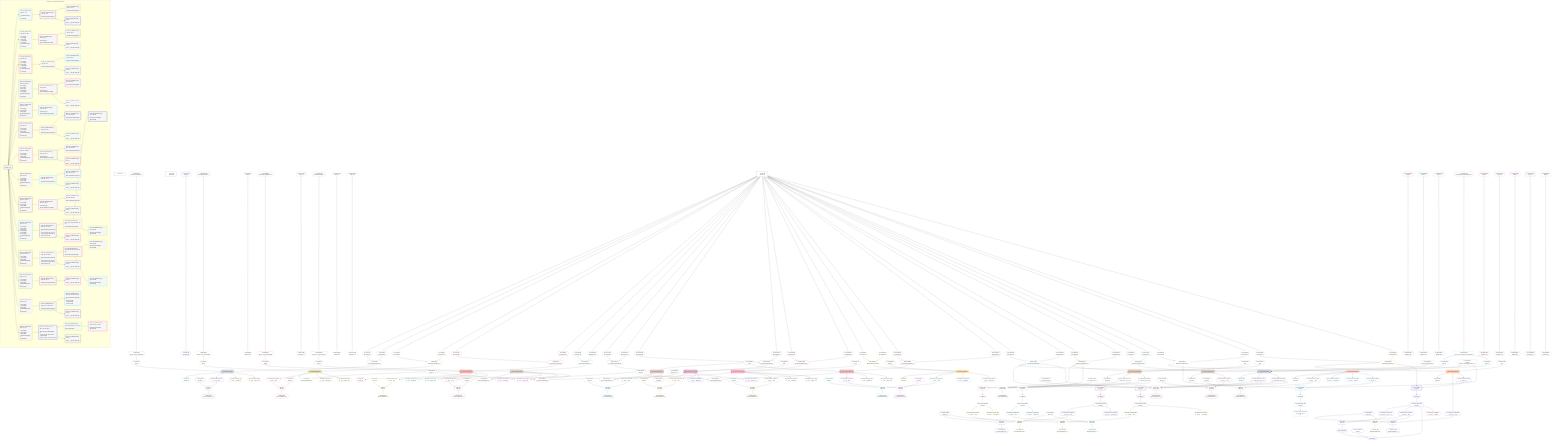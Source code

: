%%{init: {'themeVariables': { 'fontSize': '12px'}}}%%
graph TD
    classDef path fill:#eee,stroke:#000,color:#000
    classDef plan fill:#fff,stroke-width:1px,color:#000
    classDef itemplan fill:#fff,stroke-width:2px,color:#000
    classDef unbatchedplan fill:#dff,stroke-width:1px,color:#000
    classDef sideeffectplan fill:#fcc,stroke-width:2px,color:#000
    classDef bucket fill:#f6f6f6,color:#000,stroke-width:2px,text-align:left


    %% define steps
    __Value0["__Value[0∈0]"]:::plan
    __Value3["__Value[3∈0]<br />ᐸcontextᐳ"]:::plan
    __Value5["__Value[5∈0]<br />ᐸrootValueᐳ"]:::plan
    Constant387{{"Constant[387∈0]<br />ᐸ'WyJwb3N0cyIsMV0='ᐳ"}}:::plan
    Lambda10{{"Lambda[10∈0]<br />ᐸdecode_Post_base64JSONᐳ"}}:::plan
    Access11{{"Access[11∈0]<br />ᐸ10.1ᐳ"}}:::plan
    Access13{{"Access[13∈0]<br />ᐸ3.pgSettingsᐳ"}}:::plan
    Access14{{"Access[14∈0]<br />ᐸ3.withPgClientᐳ"}}:::plan
    Object15{{"Object[15∈0]<br />ᐸ{pgSettings,withPgClient}ᐳ"}}:::plan
    PgDeleteSingle12[["PgDeleteSingle[12∈1]"]]:::sideeffectplan
    Object16{{"Object[16∈1]<br />ᐸ{result}ᐳ"}}:::plan
    Constant18{{"Constant[18∈2]<br />ᐸ'posts'ᐳ"}}:::plan
    PgClassExpression19{{"PgClassExpression[19∈2]<br />ᐸ__post__.”id”ᐳ"}}:::plan
    List20{{"List[20∈2]<br />ᐸ18,19ᐳ"}}:::plan
    Lambda21{{"Lambda[21∈2]<br />ᐸbase64JSONEncodeᐳ"}}:::plan
    PgClassExpression27{{"PgClassExpression[27∈3]<br />ᐸ__post__.”headline”ᐳ"}}:::plan
    PgClassExpression28{{"PgClassExpression[28∈3]<br />ᐸ__post__.”author_id”ᐳ"}}:::plan
    Constant29{{"Constant[29∈4]<br />ᐸ'query'ᐳ"}}:::plan
    Lambda30{{"Lambda[30∈4]<br />ᐸrawEncodeᐳ"}}:::plan
    Constant389{{"Constant[389∈0]<br />ᐸ'WyJwb3N0cyIsMl0='ᐳ"}}:::plan
    Lambda34{{"Lambda[34∈5]<br />ᐸdecode_Post_base64JSONᐳ"}}:::plan
    Access35{{"Access[35∈5]<br />ᐸ34.1ᐳ"}}:::plan
    Access37{{"Access[37∈5]<br />ᐸ3.pgSettingsᐳ"}}:::plan
    Access38{{"Access[38∈5]<br />ᐸ3.withPgClientᐳ"}}:::plan
    Object39{{"Object[39∈5]<br />ᐸ{pgSettings,withPgClient}ᐳ"}}:::plan
    PgDeleteSingle36[["PgDeleteSingle[36∈5]"]]:::sideeffectplan
    Constant388{{"Constant[388∈0]<br />ᐸ'hello'ᐳ"}}:::plan
    Object40{{"Object[40∈5]<br />ᐸ{result,clientMutationId}ᐳ"}}:::plan
    Constant42{{"Constant[42∈6]<br />ᐸ'posts'ᐳ"}}:::plan
    PgClassExpression43{{"PgClassExpression[43∈6]<br />ᐸ__post__.”id”ᐳ"}}:::plan
    List44{{"List[44∈6]<br />ᐸ42,43ᐳ"}}:::plan
    Lambda45{{"Lambda[45∈6]<br />ᐸbase64JSONEncodeᐳ"}}:::plan
    PgClassExpression51{{"PgClassExpression[51∈7]<br />ᐸ__post__.”headline”ᐳ"}}:::plan
    PgClassExpression52{{"PgClassExpression[52∈7]<br />ᐸ__post__.”author_id”ᐳ"}}:::plan
    Constant53{{"Constant[53∈8]<br />ᐸ'query'ᐳ"}}:::plan
    Lambda54{{"Lambda[54∈8]<br />ᐸrawEncodeᐳ"}}:::plan
    Constant390{{"Constant[390∈0]<br />ᐸ'WyJwb3N0cyIsMjAwMF0='ᐳ"}}:::plan
    Lambda58{{"Lambda[58∈9]<br />ᐸdecode_Post_base64JSONᐳ"}}:::plan
    Access59{{"Access[59∈9]<br />ᐸ58.1ᐳ"}}:::plan
    Access61{{"Access[61∈9]<br />ᐸ3.pgSettingsᐳ"}}:::plan
    Access62{{"Access[62∈9]<br />ᐸ3.withPgClientᐳ"}}:::plan
    Object63{{"Object[63∈9]<br />ᐸ{pgSettings,withPgClient}ᐳ"}}:::plan
    PgDeleteSingle60[["PgDeleteSingle[60∈9]"]]:::sideeffectplan
    Object64{{"Object[64∈9]<br />ᐸ{result}ᐳ"}}:::plan
    Constant66{{"Constant[66∈10]<br />ᐸ'posts'ᐳ"}}:::plan
    PgClassExpression67{{"PgClassExpression[67∈10]<br />ᐸ__post__.”id”ᐳ"}}:::plan
    List68{{"List[68∈10]<br />ᐸ66,67ᐳ"}}:::plan
    Lambda69{{"Lambda[69∈10]<br />ᐸbase64JSONEncodeᐳ"}}:::plan
    PgClassExpression75{{"PgClassExpression[75∈11]<br />ᐸ__post__.”headline”ᐳ"}}:::plan
    PgClassExpression76{{"PgClassExpression[76∈11]<br />ᐸ__post__.”author_id”ᐳ"}}:::plan
    Constant77{{"Constant[77∈12]<br />ᐸ'query'ᐳ"}}:::plan
    Lambda78{{"Lambda[78∈12]<br />ᐸrawEncodeᐳ"}}:::plan
    Constant392{{"Constant[392∈0]<br />ᐸ'WyJwb3N0cyIsM10='ᐳ"}}:::plan
    Lambda82{{"Lambda[82∈13]<br />ᐸdecode_Post_base64JSONᐳ"}}:::plan
    Access83{{"Access[83∈13]<br />ᐸ82.1ᐳ"}}:::plan
    Access85{{"Access[85∈13]<br />ᐸ3.pgSettingsᐳ"}}:::plan
    Access86{{"Access[86∈13]<br />ᐸ3.withPgClientᐳ"}}:::plan
    Object87{{"Object[87∈13]<br />ᐸ{pgSettings,withPgClient}ᐳ"}}:::plan
    PgDeleteSingle84[["PgDeleteSingle[84∈13]"]]:::sideeffectplan
    Constant391{{"Constant[391∈0]<br />ᐸ'world'ᐳ"}}:::plan
    Object88{{"Object[88∈13]<br />ᐸ{result,clientMutationId}ᐳ"}}:::plan
    Constant90{{"Constant[90∈14]<br />ᐸ'posts'ᐳ"}}:::plan
    PgClassExpression91{{"PgClassExpression[91∈14]<br />ᐸ__post__.”id”ᐳ"}}:::plan
    List92{{"List[92∈14]<br />ᐸ90,91ᐳ"}}:::plan
    Lambda93{{"Lambda[93∈14]<br />ᐸbase64JSONEncodeᐳ"}}:::plan
    PgClassExpression99{{"PgClassExpression[99∈15]<br />ᐸ__post__.”headline”ᐳ"}}:::plan
    PgClassExpression100{{"PgClassExpression[100∈15]<br />ᐸ__post__.”author_id”ᐳ"}}:::plan
    Constant101{{"Constant[101∈16]<br />ᐸ'query'ᐳ"}}:::plan
    Lambda102{{"Lambda[102∈16]<br />ᐸrawEncodeᐳ"}}:::plan
    Access107{{"Access[107∈17]<br />ᐸ3.pgSettingsᐳ"}}:::plan
    Access108{{"Access[108∈17]<br />ᐸ3.withPgClientᐳ"}}:::plan
    Object109{{"Object[109∈17]<br />ᐸ{pgSettings,withPgClient}ᐳ"}}:::plan
    Constant394{{"Constant[394∈0]<br />ᐸ11ᐳ"}}:::plan
    PgDeleteSingle106[["PgDeleteSingle[106∈17]"]]:::sideeffectplan
    Constant393{{"Constant[393∈0]<br />ᐸ'throw error'ᐳ"}}:::plan
    Object110{{"Object[110∈17]<br />ᐸ{result,clientMutationId}ᐳ"}}:::plan
    Constant112{{"Constant[112∈18]<br />ᐸ'types'ᐳ"}}:::plan
    PgClassExpression113{{"PgClassExpression[113∈18]<br />ᐸ__types__.”id”ᐳ"}}:::plan
    List114{{"List[114∈18]<br />ᐸ112,113ᐳ"}}:::plan
    Lambda115{{"Lambda[115∈18]<br />ᐸbase64JSONEncodeᐳ"}}:::plan
    Access120{{"Access[120∈19]<br />ᐸ3.pgSettingsᐳ"}}:::plan
    Access121{{"Access[121∈19]<br />ᐸ3.withPgClientᐳ"}}:::plan
    Object122{{"Object[122∈19]<br />ᐸ{pgSettings,withPgClient}ᐳ"}}:::plan
    Constant395{{"Constant[395∈0]<br />ᐸ6ᐳ"}}:::plan
    PgDeleteSingle119[["PgDeleteSingle[119∈19]"]]:::sideeffectplan
    Object123{{"Object[123∈19]<br />ᐸ{result}ᐳ"}}:::plan
    Constant125{{"Constant[125∈20]<br />ᐸ'posts'ᐳ"}}:::plan
    PgClassExpression126{{"PgClassExpression[126∈20]<br />ᐸ__post__.”id”ᐳ"}}:::plan
    List127{{"List[127∈20]<br />ᐸ125,126ᐳ"}}:::plan
    Lambda128{{"Lambda[128∈20]<br />ᐸbase64JSONEncodeᐳ"}}:::plan
    PgClassExpression134{{"PgClassExpression[134∈21]<br />ᐸ__post__.”headline”ᐳ"}}:::plan
    PgClassExpression135{{"PgClassExpression[135∈21]<br />ᐸ__post__.”author_id”ᐳ"}}:::plan
    Constant136{{"Constant[136∈22]<br />ᐸ'query'ᐳ"}}:::plan
    Lambda137{{"Lambda[137∈22]<br />ᐸrawEncodeᐳ"}}:::plan
    Access142{{"Access[142∈23]<br />ᐸ3.pgSettingsᐳ"}}:::plan
    Access143{{"Access[143∈23]<br />ᐸ3.withPgClientᐳ"}}:::plan
    Object144{{"Object[144∈23]<br />ᐸ{pgSettings,withPgClient}ᐳ"}}:::plan
    Constant397{{"Constant[397∈0]<br />ᐸ9ᐳ"}}:::plan
    PgDeleteSingle141[["PgDeleteSingle[141∈23]"]]:::sideeffectplan
    Object145{{"Object[145∈23]<br />ᐸ{result,clientMutationId}ᐳ"}}:::plan
    Constant147{{"Constant[147∈24]<br />ᐸ'posts'ᐳ"}}:::plan
    PgClassExpression148{{"PgClassExpression[148∈24]<br />ᐸ__post__.”id”ᐳ"}}:::plan
    List149{{"List[149∈24]<br />ᐸ147,148ᐳ"}}:::plan
    Lambda150{{"Lambda[150∈24]<br />ᐸbase64JSONEncodeᐳ"}}:::plan
    PgClassExpression156{{"PgClassExpression[156∈25]<br />ᐸ__post__.”headline”ᐳ"}}:::plan
    PgClassExpression157{{"PgClassExpression[157∈25]<br />ᐸ__post__.”author_id”ᐳ"}}:::plan
    Constant158{{"Constant[158∈26]<br />ᐸ'query'ᐳ"}}:::plan
    Lambda159{{"Lambda[159∈26]<br />ᐸrawEncodeᐳ"}}:::plan
    Access164{{"Access[164∈27]<br />ᐸ3.pgSettingsᐳ"}}:::plan
    Access165{{"Access[165∈27]<br />ᐸ3.withPgClientᐳ"}}:::plan
    Object166{{"Object[166∈27]<br />ᐸ{pgSettings,withPgClient}ᐳ"}}:::plan
    Constant398{{"Constant[398∈0]<br />ᐸ2000ᐳ"}}:::plan
    PgDeleteSingle163[["PgDeleteSingle[163∈27]"]]:::sideeffectplan
    Object167{{"Object[167∈27]<br />ᐸ{result}ᐳ"}}:::plan
    Constant169{{"Constant[169∈28]<br />ᐸ'posts'ᐳ"}}:::plan
    PgClassExpression170{{"PgClassExpression[170∈28]<br />ᐸ__post__.”id”ᐳ"}}:::plan
    List171{{"List[171∈28]<br />ᐸ169,170ᐳ"}}:::plan
    Lambda172{{"Lambda[172∈28]<br />ᐸbase64JSONEncodeᐳ"}}:::plan
    PgClassExpression178{{"PgClassExpression[178∈29]<br />ᐸ__post__.”headline”ᐳ"}}:::plan
    PgClassExpression179{{"PgClassExpression[179∈29]<br />ᐸ__post__.”author_id”ᐳ"}}:::plan
    Constant180{{"Constant[180∈30]<br />ᐸ'query'ᐳ"}}:::plan
    Lambda181{{"Lambda[181∈30]<br />ᐸrawEncodeᐳ"}}:::plan
    Access186{{"Access[186∈31]<br />ᐸ3.pgSettingsᐳ"}}:::plan
    Access187{{"Access[187∈31]<br />ᐸ3.withPgClientᐳ"}}:::plan
    Object188{{"Object[188∈31]<br />ᐸ{pgSettings,withPgClient}ᐳ"}}:::plan
    PgDeleteSingle185[["PgDeleteSingle[185∈31]"]]:::sideeffectplan
    Object189{{"Object[189∈31]<br />ᐸ{result,clientMutationId}ᐳ"}}:::plan
    Constant191{{"Constant[191∈32]<br />ᐸ'posts'ᐳ"}}:::plan
    PgClassExpression192{{"PgClassExpression[192∈32]<br />ᐸ__post__.”id”ᐳ"}}:::plan
    List193{{"List[193∈32]<br />ᐸ191,192ᐳ"}}:::plan
    Lambda194{{"Lambda[194∈32]<br />ᐸbase64JSONEncodeᐳ"}}:::plan
    PgClassExpression200{{"PgClassExpression[200∈33]<br />ᐸ__post__.”headline”ᐳ"}}:::plan
    PgClassExpression201{{"PgClassExpression[201∈33]<br />ᐸ__post__.”author_id”ᐳ"}}:::plan
    Constant202{{"Constant[202∈34]<br />ᐸ'query'ᐳ"}}:::plan
    Lambda203{{"Lambda[203∈34]<br />ᐸrawEncodeᐳ"}}:::plan
    Constant401{{"Constant[401∈0]<br />ᐸ'WyJjb21wb3VuZF9rZXlzIiw0LDNd'ᐳ"}}:::plan
    Lambda207{{"Lambda[207∈35]<br />ᐸdecode_CompoundKey_base64JSONᐳ"}}:::plan
    Access208{{"Access[208∈35]<br />ᐸ207.1ᐳ"}}:::plan
    Access209{{"Access[209∈35]<br />ᐸ207.2ᐳ"}}:::plan
    Access211{{"Access[211∈35]<br />ᐸ3.pgSettingsᐳ"}}:::plan
    Access212{{"Access[212∈35]<br />ᐸ3.withPgClientᐳ"}}:::plan
    Object213{{"Object[213∈35]<br />ᐸ{pgSettings,withPgClient}ᐳ"}}:::plan
    PgDeleteSingle210[["PgDeleteSingle[210∈35]"]]:::sideeffectplan
    Object214{{"Object[214∈35]<br />ᐸ{result}ᐳ"}}:::plan
    Constant216{{"Constant[216∈36]<br />ᐸ'compound_keys'ᐳ"}}:::plan
    PgClassExpression217{{"PgClassExpression[217∈36]<br />ᐸ__compound...rson_id_1”ᐳ"}}:::plan
    PgClassExpression218{{"PgClassExpression[218∈36]<br />ᐸ__compound...rson_id_2”ᐳ"}}:::plan
    List219{{"List[219∈36]<br />ᐸ216,217,218ᐳ"}}:::plan
    Lambda220{{"Lambda[220∈36]<br />ᐸbase64JSONEncodeᐳ"}}:::plan
    PgSelect229[["PgSelect[229∈36]<br />ᐸpersonᐳ"]]:::plan
    First233{{"First[233∈36]"}}:::plan
    PgSelectSingle234{{"PgSelectSingle[234∈36]<br />ᐸpersonᐳ"}}:::plan
    Constant235{{"Constant[235∈36]<br />ᐸ'people'ᐳ"}}:::plan
    PgClassExpression236{{"PgClassExpression[236∈38]<br />ᐸ__person__.”id”ᐳ"}}:::plan
    List237{{"List[237∈38]<br />ᐸ235,236ᐳ"}}:::plan
    Lambda238{{"Lambda[238∈38]<br />ᐸbase64JSONEncodeᐳ"}}:::plan
    PgClassExpression239{{"PgClassExpression[239∈38]<br />ᐸ__person__...full_name”ᐳ"}}:::plan
    PgSelect241[["PgSelect[241∈36]<br />ᐸpersonᐳ"]]:::plan
    First245{{"First[245∈36]"}}:::plan
    PgSelectSingle246{{"PgSelectSingle[246∈36]<br />ᐸpersonᐳ"}}:::plan
    PgClassExpression248{{"PgClassExpression[248∈39]<br />ᐸ__person__.”id”ᐳ"}}:::plan
    List249{{"List[249∈39]<br />ᐸ235,248ᐳ"}}:::plan
    Lambda250{{"Lambda[250∈39]<br />ᐸbase64JSONEncodeᐳ"}}:::plan
    PgClassExpression251{{"PgClassExpression[251∈39]<br />ᐸ__person__...full_name”ᐳ"}}:::plan
    Constant252{{"Constant[252∈40]<br />ᐸ'query'ᐳ"}}:::plan
    Lambda253{{"Lambda[253∈40]<br />ᐸrawEncodeᐳ"}}:::plan
    Access259{{"Access[259∈41]<br />ᐸ3.pgSettingsᐳ"}}:::plan
    Access260{{"Access[260∈41]<br />ᐸ3.withPgClientᐳ"}}:::plan
    Object261{{"Object[261∈41]<br />ᐸ{pgSettings,withPgClient}ᐳ"}}:::plan
    Constant402{{"Constant[402∈0]<br />ᐸ2ᐳ"}}:::plan
    Constant403{{"Constant[403∈0]<br />ᐸ3ᐳ"}}:::plan
    PgDeleteSingle258[["PgDeleteSingle[258∈41]"]]:::sideeffectplan
    Object262{{"Object[262∈41]<br />ᐸ{result}ᐳ"}}:::plan
    Constant264{{"Constant[264∈42]<br />ᐸ'compound_keys'ᐳ"}}:::plan
    PgClassExpression265{{"PgClassExpression[265∈42]<br />ᐸ__compound...rson_id_1”ᐳ"}}:::plan
    PgClassExpression266{{"PgClassExpression[266∈42]<br />ᐸ__compound...rson_id_2”ᐳ"}}:::plan
    List267{{"List[267∈42]<br />ᐸ264,265,266ᐳ"}}:::plan
    Lambda268{{"Lambda[268∈42]<br />ᐸbase64JSONEncodeᐳ"}}:::plan
    PgSelect277[["PgSelect[277∈42]<br />ᐸpersonᐳ"]]:::plan
    First281{{"First[281∈42]"}}:::plan
    PgSelectSingle282{{"PgSelectSingle[282∈42]<br />ᐸpersonᐳ"}}:::plan
    Constant283{{"Constant[283∈42]<br />ᐸ'people'ᐳ"}}:::plan
    PgClassExpression284{{"PgClassExpression[284∈44]<br />ᐸ__person__.”id”ᐳ"}}:::plan
    List285{{"List[285∈44]<br />ᐸ283,284ᐳ"}}:::plan
    Lambda286{{"Lambda[286∈44]<br />ᐸbase64JSONEncodeᐳ"}}:::plan
    PgClassExpression287{{"PgClassExpression[287∈44]<br />ᐸ__person__...full_name”ᐳ"}}:::plan
    PgSelect289[["PgSelect[289∈42]<br />ᐸpersonᐳ"]]:::plan
    First293{{"First[293∈42]"}}:::plan
    PgSelectSingle294{{"PgSelectSingle[294∈42]<br />ᐸpersonᐳ"}}:::plan
    PgClassExpression296{{"PgClassExpression[296∈45]<br />ᐸ__person__.”id”ᐳ"}}:::plan
    List297{{"List[297∈45]<br />ᐸ283,296ᐳ"}}:::plan
    Lambda298{{"Lambda[298∈45]<br />ᐸbase64JSONEncodeᐳ"}}:::plan
    PgClassExpression299{{"PgClassExpression[299∈45]<br />ᐸ__person__...full_name”ᐳ"}}:::plan
    Constant300{{"Constant[300∈46]<br />ᐸ'query'ᐳ"}}:::plan
    Lambda301{{"Lambda[301∈46]<br />ᐸrawEncodeᐳ"}}:::plan
    Access306{{"Access[306∈47]<br />ᐸ3.pgSettingsᐳ"}}:::plan
    Access307{{"Access[307∈47]<br />ᐸ3.withPgClientᐳ"}}:::plan
    Object308{{"Object[308∈47]<br />ᐸ{pgSettings,withPgClient}ᐳ"}}:::plan
    Constant404{{"Constant[404∈0]<br />ᐸ'budd.deey@email.com'ᐳ"}}:::plan
    PgDeleteSingle305[["PgDeleteSingle[305∈47]"]]:::sideeffectplan
    Object309{{"Object[309∈47]<br />ᐸ{result}ᐳ"}}:::plan
    Constant311{{"Constant[311∈48]<br />ᐸ'people'ᐳ"}}:::plan
    PgClassExpression312{{"PgClassExpression[312∈48]<br />ᐸ__person__.”id”ᐳ"}}:::plan
    List313{{"List[313∈48]<br />ᐸ311,312ᐳ"}}:::plan
    Lambda314{{"Lambda[314∈48]<br />ᐸbase64JSONEncodeᐳ"}}:::plan
    Constant315{{"Constant[315∈49]<br />ᐸ'query'ᐳ"}}:::plan
    Lambda316{{"Lambda[316∈49]<br />ᐸrawEncodeᐳ"}}:::plan
    Access321{{"Access[321∈50]<br />ᐸ3.pgSettingsᐳ"}}:::plan
    Access322{{"Access[322∈50]<br />ᐸ3.withPgClientᐳ"}}:::plan
    Object323{{"Object[323∈50]<br />ᐸ{pgSettings,withPgClient}ᐳ"}}:::plan
    Constant405{{"Constant[405∈0]<br />ᐸ'graphile-build.issue.27.exists@example.com'ᐳ"}}:::plan
    PgDeleteSingle320[["PgDeleteSingle[320∈50]"]]:::sideeffectplan
    Object324{{"Object[324∈50]<br />ᐸ{result}ᐳ"}}:::plan
    Constant326{{"Constant[326∈51]<br />ᐸ'people'ᐳ"}}:::plan
    PgClassExpression327{{"PgClassExpression[327∈51]<br />ᐸ__person__.”id”ᐳ"}}:::plan
    List328{{"List[328∈51]<br />ᐸ326,327ᐳ"}}:::plan
    Lambda329{{"Lambda[329∈51]<br />ᐸbase64JSONEncodeᐳ"}}:::plan
    PgClassExpression335{{"PgClassExpression[335∈52]<br />ᐸ__person__...full_name”ᐳ"}}:::plan
    PgClassExpression336{{"PgClassExpression[336∈52]<br />ᐸ__person__.”email”ᐳ"}}:::plan
    PgClassExpression338{{"PgClassExpression[338∈52]<br />ᐸ__person__ᐳ"}}:::plan
    PgSelect339[["PgSelect[339∈52]<br />ᐸpersonᐳ"]]:::plan
    First343{{"First[343∈52]"}}:::plan
    PgSelectSingle344{{"PgSelectSingle[344∈52]<br />ᐸpersonᐳ"}}:::plan
    PgClassExpression346{{"PgClassExpression[346∈52]<br />ᐸ”c”.”perso...lder! */<br />)ᐳ"}}:::plan
    Constant347{{"Constant[347∈53]<br />ᐸ'query'ᐳ"}}:::plan
    Lambda348{{"Lambda[348∈53]<br />ᐸrawEncodeᐳ"}}:::plan
    Access353{{"Access[353∈54]<br />ᐸ3.pgSettingsᐳ"}}:::plan
    Access354{{"Access[354∈54]<br />ᐸ3.withPgClientᐳ"}}:::plan
    Object355{{"Object[355∈54]<br />ᐸ{pgSettings,withPgClient}ᐳ"}}:::plan
    Constant407{{"Constant[407∈0]<br />ᐸ1ᐳ"}}:::plan
    PgDeleteSingle352[["PgDeleteSingle[352∈54]"]]:::sideeffectplan
    Object356{{"Object[356∈54]<br />ᐸ{result}ᐳ"}}:::plan
    Constant358{{"Constant[358∈55]<br />ᐸ'people'ᐳ"}}:::plan
    PgClassExpression359{{"PgClassExpression[359∈55]<br />ᐸ__person__.”id”ᐳ"}}:::plan
    List360{{"List[360∈55]<br />ᐸ358,359ᐳ"}}:::plan
    Lambda361{{"Lambda[361∈55]<br />ᐸbase64JSONEncodeᐳ"}}:::plan
    PgClassExpression364{{"PgClassExpression[364∈55]<br />ᐸ__person__ᐳ"}}:::plan
    PgSelect365[["PgSelect[365∈55]<br />ᐸpersonᐳ"]]:::plan
    Connection369{{"Connection[369∈55]<br />ᐸ365ᐳ"}}:::plan
    First370{{"First[370∈55]"}}:::plan
    PgSelectSingle371{{"PgSelectSingle[371∈55]<br />ᐸpersonᐳ"}}:::plan
    PgClassExpression374{{"PgClassExpression[374∈55]<br />ᐸ”c”.”perso..._person__)ᐳ"}}:::plan
    PgClassExpression375{{"PgClassExpression[375∈55]<br />ᐸ__person__.”id”ᐳ"}}:::plan
    List376{{"List[376∈55]<br />ᐸ374,375ᐳ"}}:::plan
    PgCursor373{{"PgCursor[373∈55]"}}:::plan
    Edge372{{"Edge[372∈55]"}}:::plan
    List382{{"List[382∈56]<br />ᐸ358,375ᐳ"}}:::plan
    Lambda383{{"Lambda[383∈56]<br />ᐸbase64JSONEncodeᐳ"}}:::plan
    PgClassExpression384{{"PgClassExpression[384∈57]<br />ᐸ__person__.”email”ᐳ"}}:::plan
    Constant385{{"Constant[385∈58]<br />ᐸ'query'ᐳ"}}:::plan
    Lambda386{{"Lambda[386∈58]<br />ᐸrawEncodeᐳ"}}:::plan

    %% plan dependencies
    Constant387 --> Lambda10
    Lambda10 --> Access11
    __Value3 --> Access13
    __Value3 --> Access14
    Access13 & Access14 --> Object15
    Object15 & Access11 --> PgDeleteSingle12
    PgDeleteSingle12 --> Object16
    PgDeleteSingle12 --> PgClassExpression19
    Constant18 & PgClassExpression19 --> List20
    List20 --> Lambda21
    PgDeleteSingle12 --> PgClassExpression27
    PgDeleteSingle12 --> PgClassExpression28
    Constant29 --> Lambda30
    Constant389 --> Lambda34
    Lambda34 --> Access35
    __Value3 --> Access37
    __Value3 --> Access38
    Access37 & Access38 --> Object39
    Object39 & Access35 --> PgDeleteSingle36
    PgDeleteSingle36 & Constant388 --> Object40
    PgDeleteSingle36 --> PgClassExpression43
    Constant42 & PgClassExpression43 --> List44
    List44 --> Lambda45
    PgDeleteSingle36 --> PgClassExpression51
    PgDeleteSingle36 --> PgClassExpression52
    Constant53 --> Lambda54
    Constant390 --> Lambda58
    Lambda58 --> Access59
    __Value3 --> Access61
    __Value3 --> Access62
    Access61 & Access62 --> Object63
    Object63 & Access59 --> PgDeleteSingle60
    PgDeleteSingle60 --> Object64
    PgDeleteSingle60 --> PgClassExpression67
    Constant66 & PgClassExpression67 --> List68
    List68 --> Lambda69
    PgDeleteSingle60 --> PgClassExpression75
    PgDeleteSingle60 --> PgClassExpression76
    Constant77 --> Lambda78
    Constant392 --> Lambda82
    Lambda82 --> Access83
    __Value3 --> Access85
    __Value3 --> Access86
    Access85 & Access86 --> Object87
    Object87 & Access83 --> PgDeleteSingle84
    PgDeleteSingle84 & Constant391 --> Object88
    PgDeleteSingle84 --> PgClassExpression91
    Constant90 & PgClassExpression91 --> List92
    List92 --> Lambda93
    PgDeleteSingle84 --> PgClassExpression99
    PgDeleteSingle84 --> PgClassExpression100
    Constant101 --> Lambda102
    __Value3 --> Access107
    __Value3 --> Access108
    Access107 & Access108 --> Object109
    Object109 & Constant394 --> PgDeleteSingle106
    PgDeleteSingle106 & Constant393 --> Object110
    PgDeleteSingle106 --> PgClassExpression113
    Constant112 & PgClassExpression113 --> List114
    List114 --> Lambda115
    __Value3 --> Access120
    __Value3 --> Access121
    Access120 & Access121 --> Object122
    Object122 & Constant395 --> PgDeleteSingle119
    PgDeleteSingle119 --> Object123
    PgDeleteSingle119 --> PgClassExpression126
    Constant125 & PgClassExpression126 --> List127
    List127 --> Lambda128
    PgDeleteSingle119 --> PgClassExpression134
    PgDeleteSingle119 --> PgClassExpression135
    Constant136 --> Lambda137
    __Value3 --> Access142
    __Value3 --> Access143
    Access142 & Access143 --> Object144
    Object144 & Constant397 --> PgDeleteSingle141
    PgDeleteSingle141 & Constant388 --> Object145
    PgDeleteSingle141 --> PgClassExpression148
    Constant147 & PgClassExpression148 --> List149
    List149 --> Lambda150
    PgDeleteSingle141 --> PgClassExpression156
    PgDeleteSingle141 --> PgClassExpression157
    Constant158 --> Lambda159
    __Value3 --> Access164
    __Value3 --> Access165
    Access164 & Access165 --> Object166
    Object166 & Constant398 --> PgDeleteSingle163
    PgDeleteSingle163 --> Object167
    PgDeleteSingle163 --> PgClassExpression170
    Constant169 & PgClassExpression170 --> List171
    List171 --> Lambda172
    PgDeleteSingle163 --> PgClassExpression178
    PgDeleteSingle163 --> PgClassExpression179
    Constant180 --> Lambda181
    __Value3 --> Access186
    __Value3 --> Access187
    Access186 & Access187 --> Object188
    Object188 & Constant394 --> PgDeleteSingle185
    PgDeleteSingle185 & Constant391 --> Object189
    PgDeleteSingle185 --> PgClassExpression192
    Constant191 & PgClassExpression192 --> List193
    List193 --> Lambda194
    PgDeleteSingle185 --> PgClassExpression200
    PgDeleteSingle185 --> PgClassExpression201
    Constant202 --> Lambda203
    Constant401 --> Lambda207
    Lambda207 --> Access208
    Lambda207 --> Access209
    __Value3 --> Access211
    __Value3 --> Access212
    Access211 & Access212 --> Object213
    Object213 & Access208 & Access209 --> PgDeleteSingle210
    PgDeleteSingle210 --> Object214
    PgDeleteSingle210 --> PgClassExpression217
    PgDeleteSingle210 --> PgClassExpression218
    Constant216 & PgClassExpression217 & PgClassExpression218 --> List219
    List219 --> Lambda220
    Object213 & PgClassExpression217 --> PgSelect229
    PgSelect229 --> First233
    First233 --> PgSelectSingle234
    PgSelectSingle234 --> PgClassExpression236
    Constant235 & PgClassExpression236 --> List237
    List237 --> Lambda238
    PgSelectSingle234 --> PgClassExpression239
    Object213 & PgClassExpression218 --> PgSelect241
    PgSelect241 --> First245
    First245 --> PgSelectSingle246
    PgSelectSingle246 --> PgClassExpression248
    Constant235 & PgClassExpression248 --> List249
    List249 --> Lambda250
    PgSelectSingle246 --> PgClassExpression251
    Constant252 --> Lambda253
    __Value3 --> Access259
    __Value3 --> Access260
    Access259 & Access260 --> Object261
    Object261 & Constant402 & Constant403 --> PgDeleteSingle258
    PgDeleteSingle258 --> Object262
    PgDeleteSingle258 --> PgClassExpression265
    PgDeleteSingle258 --> PgClassExpression266
    Constant264 & PgClassExpression265 & PgClassExpression266 --> List267
    List267 --> Lambda268
    Object261 & PgClassExpression265 --> PgSelect277
    PgSelect277 --> First281
    First281 --> PgSelectSingle282
    PgSelectSingle282 --> PgClassExpression284
    Constant283 & PgClassExpression284 --> List285
    List285 --> Lambda286
    PgSelectSingle282 --> PgClassExpression287
    Object261 & PgClassExpression266 --> PgSelect289
    PgSelect289 --> First293
    First293 --> PgSelectSingle294
    PgSelectSingle294 --> PgClassExpression296
    Constant283 & PgClassExpression296 --> List297
    List297 --> Lambda298
    PgSelectSingle294 --> PgClassExpression299
    Constant300 --> Lambda301
    __Value3 --> Access306
    __Value3 --> Access307
    Access306 & Access307 --> Object308
    Object308 & Constant404 --> PgDeleteSingle305
    PgDeleteSingle305 --> Object309
    PgDeleteSingle305 --> PgClassExpression312
    Constant311 & PgClassExpression312 --> List313
    List313 --> Lambda314
    Constant315 --> Lambda316
    __Value3 --> Access321
    __Value3 --> Access322
    Access321 & Access322 --> Object323
    Object323 & Constant405 --> PgDeleteSingle320
    PgDeleteSingle320 --> Object324
    PgDeleteSingle320 --> PgClassExpression327
    Constant326 & PgClassExpression327 --> List328
    List328 --> Lambda329
    PgDeleteSingle320 --> PgClassExpression335
    PgDeleteSingle320 --> PgClassExpression336
    PgDeleteSingle320 --> PgClassExpression338
    Object323 & PgClassExpression338 & Constant405 --> PgSelect339
    PgSelect339 --> First343
    First343 --> PgSelectSingle344
    PgSelectSingle344 --> PgClassExpression346
    Constant347 --> Lambda348
    __Value3 --> Access353
    __Value3 --> Access354
    Access353 & Access354 --> Object355
    Object355 & Constant407 --> PgDeleteSingle352
    PgDeleteSingle352 --> Object356
    PgDeleteSingle352 --> PgClassExpression359
    Constant358 & PgClassExpression359 --> List360
    List360 --> Lambda361
    PgDeleteSingle352 --> PgClassExpression364
    Object355 & PgClassExpression364 --> PgSelect365
    PgSelect365 --> First370
    First370 --> PgSelectSingle371
    PgSelectSingle371 --> PgClassExpression374
    PgSelectSingle371 --> PgClassExpression375
    PgClassExpression374 & PgClassExpression375 --> List376
    List376 --> PgCursor373
    PgSelectSingle371 & PgCursor373 & Connection369 --> Edge372
    Constant358 & PgClassExpression375 --> List382
    List382 --> Lambda383
    PgSelectSingle371 --> PgClassExpression384
    Constant385 --> Lambda386

    subgraph "Buckets for mutations/v4/mutation-delete"
    Bucket0("Bucket 0 (root)"):::bucket
    classDef bucket0 stroke:#696969
    class Bucket0,__Value0,__Value3,__Value5,Lambda10,Access11,Access13,Access14,Object15,Constant387,Constant388,Constant389,Constant390,Constant391,Constant392,Constant393,Constant394,Constant395,Constant397,Constant398,Constant401,Constant402,Constant403,Constant404,Constant405,Constant407 bucket0
    Bucket1("Bucket 1 (mutationField)<br />Deps: 15, 11, 5<br /><br />1: PgDeleteSingle[12]<br />2: <br />ᐳ: Object[16]"):::bucket
    classDef bucket1 stroke:#00bfff
    class Bucket1,PgDeleteSingle12,Object16 bucket1
    Bucket2("Bucket 2 (nullableBoundary)<br />Deps: 12, 16, 5<br /><br />ROOT Object{1}ᐸ{result}ᐳ[16]"):::bucket
    classDef bucket2 stroke:#7f007f
    class Bucket2,Constant18,PgClassExpression19,List20,Lambda21 bucket2
    Bucket3("Bucket 3 (nullableBoundary)<br />Deps: 12, 21, 19<br /><br />ROOT PgDeleteSingle{1}[12]"):::bucket
    classDef bucket3 stroke:#ffa500
    class Bucket3,PgClassExpression27,PgClassExpression28 bucket3
    Bucket4("Bucket 4 (nullableBoundary)<br />Deps: 5<br /><br />ROOT __ValueᐸrootValueᐳ[5]"):::bucket
    classDef bucket4 stroke:#0000ff
    class Bucket4,Constant29,Lambda30 bucket4
    Bucket5("Bucket 5 (mutationField)<br />Deps: 389, 3, 388, 5<br /><br />1: Access[37]<br />2: Access[38]<br />3: Object[39]<br />4: Lambda[34]<br />5: Access[35]<br />6: PgDeleteSingle[36]<br />7: <br />ᐳ: Object[40]"):::bucket
    classDef bucket5 stroke:#7fff00
    class Bucket5,Lambda34,Access35,PgDeleteSingle36,Access37,Access38,Object39,Object40 bucket5
    Bucket6("Bucket 6 (nullableBoundary)<br />Deps: 36, 40, 5<br /><br />ROOT Object{5}ᐸ{result,clientMutationId}ᐳ[40]"):::bucket
    classDef bucket6 stroke:#ff1493
    class Bucket6,Constant42,PgClassExpression43,List44,Lambda45 bucket6
    Bucket7("Bucket 7 (nullableBoundary)<br />Deps: 36, 45, 43<br /><br />ROOT PgDeleteSingle{5}[36]"):::bucket
    classDef bucket7 stroke:#808000
    class Bucket7,PgClassExpression51,PgClassExpression52 bucket7
    Bucket8("Bucket 8 (nullableBoundary)<br />Deps: 5<br /><br />ROOT __ValueᐸrootValueᐳ[5]"):::bucket
    classDef bucket8 stroke:#dda0dd
    class Bucket8,Constant53,Lambda54 bucket8
    Bucket9("Bucket 9 (mutationField)<br />Deps: 390, 3, 5<br /><br />1: Access[61]<br />2: Access[62]<br />3: Object[63]<br />4: Lambda[58]<br />5: Access[59]<br />6: PgDeleteSingle[60]<br />7: <br />ᐳ: Object[64]"):::bucket
    classDef bucket9 stroke:#ff0000
    class Bucket9,Lambda58,Access59,PgDeleteSingle60,Access61,Access62,Object63,Object64 bucket9
    Bucket10("Bucket 10 (nullableBoundary)<br />Deps: 60, 64, 5<br /><br />ROOT Object{9}ᐸ{result}ᐳ[64]"):::bucket
    classDef bucket10 stroke:#ffff00
    class Bucket10,Constant66,PgClassExpression67,List68,Lambda69 bucket10
    Bucket11("Bucket 11 (nullableBoundary)<br />Deps: 60, 69, 67<br /><br />ROOT PgDeleteSingle{9}[60]"):::bucket
    classDef bucket11 stroke:#00ffff
    class Bucket11,PgClassExpression75,PgClassExpression76 bucket11
    Bucket12("Bucket 12 (nullableBoundary)<br />Deps: 5<br /><br />ROOT __ValueᐸrootValueᐳ[5]"):::bucket
    classDef bucket12 stroke:#4169e1
    class Bucket12,Constant77,Lambda78 bucket12
    Bucket13("Bucket 13 (mutationField)<br />Deps: 392, 3, 391, 5<br /><br />1: Access[85]<br />2: Access[86]<br />3: Object[87]<br />4: Lambda[82]<br />5: Access[83]<br />6: PgDeleteSingle[84]<br />7: <br />ᐳ: Object[88]"):::bucket
    classDef bucket13 stroke:#3cb371
    class Bucket13,Lambda82,Access83,PgDeleteSingle84,Access85,Access86,Object87,Object88 bucket13
    Bucket14("Bucket 14 (nullableBoundary)<br />Deps: 84, 88, 5<br /><br />ROOT Object{13}ᐸ{result,clientMutationId}ᐳ[88]"):::bucket
    classDef bucket14 stroke:#a52a2a
    class Bucket14,Constant90,PgClassExpression91,List92,Lambda93 bucket14
    Bucket15("Bucket 15 (nullableBoundary)<br />Deps: 84, 93, 91<br /><br />ROOT PgDeleteSingle{13}[84]"):::bucket
    classDef bucket15 stroke:#ff00ff
    class Bucket15,PgClassExpression99,PgClassExpression100 bucket15
    Bucket16("Bucket 16 (nullableBoundary)<br />Deps: 5<br /><br />ROOT __ValueᐸrootValueᐳ[5]"):::bucket
    classDef bucket16 stroke:#f5deb3
    class Bucket16,Constant101,Lambda102 bucket16
    Bucket17("Bucket 17 (mutationField)<br />Deps: 394, 3, 393<br /><br />1: Access[107]<br />2: Access[108]<br />3: Object[109]<br />4: PgDeleteSingle[106]<br />5: <br />ᐳ: Object[110]"):::bucket
    classDef bucket17 stroke:#696969
    class Bucket17,PgDeleteSingle106,Access107,Access108,Object109,Object110 bucket17
    Bucket18("Bucket 18 (nullableBoundary)<br />Deps: 106, 110<br /><br />ROOT Object{17}ᐸ{result,clientMutationId}ᐳ[110]"):::bucket
    classDef bucket18 stroke:#00bfff
    class Bucket18,Constant112,PgClassExpression113,List114,Lambda115 bucket18
    Bucket19("Bucket 19 (mutationField)<br />Deps: 395, 3, 5<br /><br />1: Access[120]<br />2: Access[121]<br />3: Object[122]<br />4: PgDeleteSingle[119]<br />5: <br />ᐳ: Object[123]"):::bucket
    classDef bucket19 stroke:#7f007f
    class Bucket19,PgDeleteSingle119,Access120,Access121,Object122,Object123 bucket19
    Bucket20("Bucket 20 (nullableBoundary)<br />Deps: 119, 123, 5<br /><br />ROOT Object{19}ᐸ{result}ᐳ[123]"):::bucket
    classDef bucket20 stroke:#ffa500
    class Bucket20,Constant125,PgClassExpression126,List127,Lambda128 bucket20
    Bucket21("Bucket 21 (nullableBoundary)<br />Deps: 119, 128, 126<br /><br />ROOT PgDeleteSingle{19}[119]"):::bucket
    classDef bucket21 stroke:#0000ff
    class Bucket21,PgClassExpression134,PgClassExpression135 bucket21
    Bucket22("Bucket 22 (nullableBoundary)<br />Deps: 5<br /><br />ROOT __ValueᐸrootValueᐳ[5]"):::bucket
    classDef bucket22 stroke:#7fff00
    class Bucket22,Constant136,Lambda137 bucket22
    Bucket23("Bucket 23 (mutationField)<br />Deps: 397, 3, 388, 5<br /><br />1: Access[142]<br />2: Access[143]<br />3: Object[144]<br />4: PgDeleteSingle[141]<br />5: <br />ᐳ: Object[145]"):::bucket
    classDef bucket23 stroke:#ff1493
    class Bucket23,PgDeleteSingle141,Access142,Access143,Object144,Object145 bucket23
    Bucket24("Bucket 24 (nullableBoundary)<br />Deps: 141, 145, 5<br /><br />ROOT Object{23}ᐸ{result,clientMutationId}ᐳ[145]"):::bucket
    classDef bucket24 stroke:#808000
    class Bucket24,Constant147,PgClassExpression148,List149,Lambda150 bucket24
    Bucket25("Bucket 25 (nullableBoundary)<br />Deps: 141, 150, 148<br /><br />ROOT PgDeleteSingle{23}[141]"):::bucket
    classDef bucket25 stroke:#dda0dd
    class Bucket25,PgClassExpression156,PgClassExpression157 bucket25
    Bucket26("Bucket 26 (nullableBoundary)<br />Deps: 5<br /><br />ROOT __ValueᐸrootValueᐳ[5]"):::bucket
    classDef bucket26 stroke:#ff0000
    class Bucket26,Constant158,Lambda159 bucket26
    Bucket27("Bucket 27 (mutationField)<br />Deps: 398, 3, 5<br /><br />1: Access[164]<br />2: Access[165]<br />3: Object[166]<br />4: PgDeleteSingle[163]<br />5: <br />ᐳ: Object[167]"):::bucket
    classDef bucket27 stroke:#ffff00
    class Bucket27,PgDeleteSingle163,Access164,Access165,Object166,Object167 bucket27
    Bucket28("Bucket 28 (nullableBoundary)<br />Deps: 163, 167, 5<br /><br />ROOT Object{27}ᐸ{result}ᐳ[167]"):::bucket
    classDef bucket28 stroke:#00ffff
    class Bucket28,Constant169,PgClassExpression170,List171,Lambda172 bucket28
    Bucket29("Bucket 29 (nullableBoundary)<br />Deps: 163, 172, 170<br /><br />ROOT PgDeleteSingle{27}[163]"):::bucket
    classDef bucket29 stroke:#4169e1
    class Bucket29,PgClassExpression178,PgClassExpression179 bucket29
    Bucket30("Bucket 30 (nullableBoundary)<br />Deps: 5<br /><br />ROOT __ValueᐸrootValueᐳ[5]"):::bucket
    classDef bucket30 stroke:#3cb371
    class Bucket30,Constant180,Lambda181 bucket30
    Bucket31("Bucket 31 (mutationField)<br />Deps: 394, 3, 391, 5<br /><br />1: Access[186]<br />2: Access[187]<br />3: Object[188]<br />4: PgDeleteSingle[185]<br />5: <br />ᐳ: Object[189]"):::bucket
    classDef bucket31 stroke:#a52a2a
    class Bucket31,PgDeleteSingle185,Access186,Access187,Object188,Object189 bucket31
    Bucket32("Bucket 32 (nullableBoundary)<br />Deps: 185, 189, 5<br /><br />ROOT Object{31}ᐸ{result,clientMutationId}ᐳ[189]"):::bucket
    classDef bucket32 stroke:#ff00ff
    class Bucket32,Constant191,PgClassExpression192,List193,Lambda194 bucket32
    Bucket33("Bucket 33 (nullableBoundary)<br />Deps: 185, 194, 192<br /><br />ROOT PgDeleteSingle{31}[185]"):::bucket
    classDef bucket33 stroke:#f5deb3
    class Bucket33,PgClassExpression200,PgClassExpression201 bucket33
    Bucket34("Bucket 34 (nullableBoundary)<br />Deps: 5<br /><br />ROOT __ValueᐸrootValueᐳ[5]"):::bucket
    classDef bucket34 stroke:#696969
    class Bucket34,Constant202,Lambda203 bucket34
    Bucket35("Bucket 35 (mutationField)<br />Deps: 401, 3, 5<br /><br />1: Access[211]<br />2: Access[212]<br />3: Object[213]<br />4: Lambda[207]<br />5: Access[208]<br />6: Access[209]<br />7: PgDeleteSingle[210]<br />8: <br />ᐳ: Object[214]"):::bucket
    classDef bucket35 stroke:#00bfff
    class Bucket35,Lambda207,Access208,Access209,PgDeleteSingle210,Access211,Access212,Object213,Object214 bucket35
    Bucket36("Bucket 36 (nullableBoundary)<br />Deps: 210, 213, 214, 5<br /><br />ROOT Object{35}ᐸ{result}ᐳ[214]<br />1: <br />ᐳ: 216, 217, 218, 235, 219, 220<br />2: PgSelect[229], PgSelect[241]<br />ᐳ: 233, 234, 245, 246"):::bucket
    classDef bucket36 stroke:#7f007f
    class Bucket36,Constant216,PgClassExpression217,PgClassExpression218,List219,Lambda220,PgSelect229,First233,PgSelectSingle234,Constant235,PgSelect241,First245,PgSelectSingle246 bucket36
    Bucket37("Bucket 37 (nullableBoundary)<br />Deps: 210, 234, 235, 246, 220, 217, 218<br /><br />ROOT PgDeleteSingle{35}[210]"):::bucket
    classDef bucket37 stroke:#ffa500
    class Bucket37 bucket37
    Bucket38("Bucket 38 (nullableBoundary)<br />Deps: 234, 235<br /><br />ROOT PgSelectSingle{36}ᐸpersonᐳ[234]"):::bucket
    classDef bucket38 stroke:#0000ff
    class Bucket38,PgClassExpression236,List237,Lambda238,PgClassExpression239 bucket38
    Bucket39("Bucket 39 (nullableBoundary)<br />Deps: 246, 235<br /><br />ROOT PgSelectSingle{36}ᐸpersonᐳ[246]"):::bucket
    classDef bucket39 stroke:#7fff00
    class Bucket39,PgClassExpression248,List249,Lambda250,PgClassExpression251 bucket39
    Bucket40("Bucket 40 (nullableBoundary)<br />Deps: 5<br /><br />ROOT __ValueᐸrootValueᐳ[5]"):::bucket
    classDef bucket40 stroke:#ff1493
    class Bucket40,Constant252,Lambda253 bucket40
    Bucket41("Bucket 41 (mutationField)<br />Deps: 402, 403, 3, 5<br /><br />1: Access[259]<br />2: Access[260]<br />3: Object[261]<br />4: PgDeleteSingle[258]<br />5: <br />ᐳ: Object[262]"):::bucket
    classDef bucket41 stroke:#808000
    class Bucket41,PgDeleteSingle258,Access259,Access260,Object261,Object262 bucket41
    Bucket42("Bucket 42 (nullableBoundary)<br />Deps: 258, 261, 262, 5<br /><br />ROOT Object{41}ᐸ{result}ᐳ[262]<br />1: <br />ᐳ: 264, 265, 266, 283, 267, 268<br />2: PgSelect[277], PgSelect[289]<br />ᐳ: 281, 282, 293, 294"):::bucket
    classDef bucket42 stroke:#dda0dd
    class Bucket42,Constant264,PgClassExpression265,PgClassExpression266,List267,Lambda268,PgSelect277,First281,PgSelectSingle282,Constant283,PgSelect289,First293,PgSelectSingle294 bucket42
    Bucket43("Bucket 43 (nullableBoundary)<br />Deps: 258, 282, 283, 294, 268, 265, 266<br /><br />ROOT PgDeleteSingle{41}[258]"):::bucket
    classDef bucket43 stroke:#ff0000
    class Bucket43 bucket43
    Bucket44("Bucket 44 (nullableBoundary)<br />Deps: 282, 283<br /><br />ROOT PgSelectSingle{42}ᐸpersonᐳ[282]"):::bucket
    classDef bucket44 stroke:#ffff00
    class Bucket44,PgClassExpression284,List285,Lambda286,PgClassExpression287 bucket44
    Bucket45("Bucket 45 (nullableBoundary)<br />Deps: 294, 283<br /><br />ROOT PgSelectSingle{42}ᐸpersonᐳ[294]"):::bucket
    classDef bucket45 stroke:#00ffff
    class Bucket45,PgClassExpression296,List297,Lambda298,PgClassExpression299 bucket45
    Bucket46("Bucket 46 (nullableBoundary)<br />Deps: 5<br /><br />ROOT __ValueᐸrootValueᐳ[5]"):::bucket
    classDef bucket46 stroke:#4169e1
    class Bucket46,Constant300,Lambda301 bucket46
    Bucket47("Bucket 47 (mutationField)<br />Deps: 404, 3, 5<br /><br />1: Access[306]<br />2: Access[307]<br />3: Object[308]<br />4: PgDeleteSingle[305]<br />5: <br />ᐳ: Object[309]"):::bucket
    classDef bucket47 stroke:#3cb371
    class Bucket47,PgDeleteSingle305,Access306,Access307,Object308,Object309 bucket47
    Bucket48("Bucket 48 (nullableBoundary)<br />Deps: 305, 309, 5<br /><br />ROOT Object{47}ᐸ{result}ᐳ[309]"):::bucket
    classDef bucket48 stroke:#a52a2a
    class Bucket48,Constant311,PgClassExpression312,List313,Lambda314 bucket48
    Bucket49("Bucket 49 (nullableBoundary)<br />Deps: 5<br /><br />ROOT __ValueᐸrootValueᐳ[5]"):::bucket
    classDef bucket49 stroke:#ff00ff
    class Bucket49,Constant315,Lambda316 bucket49
    Bucket50("Bucket 50 (mutationField)<br />Deps: 405, 3, 5<br /><br />1: Access[321]<br />2: Access[322]<br />3: Object[323]<br />4: PgDeleteSingle[320]<br />5: <br />ᐳ: Object[324]"):::bucket
    classDef bucket50 stroke:#f5deb3
    class Bucket50,PgDeleteSingle320,Access321,Access322,Object323,Object324 bucket50
    Bucket51("Bucket 51 (nullableBoundary)<br />Deps: 320, 324, 323, 405, 5<br /><br />ROOT Object{50}ᐸ{result}ᐳ[324]"):::bucket
    classDef bucket51 stroke:#696969
    class Bucket51,Constant326,PgClassExpression327,List328,Lambda329 bucket51
    Bucket52("Bucket 52 (nullableBoundary)<br />Deps: 320, 323, 405, 329, 327<br /><br />ROOT PgDeleteSingle{50}[320]<br />1: <br />ᐳ: 335, 336, 338<br />2: PgSelect[339]<br />ᐳ: 343, 344, 346"):::bucket
    classDef bucket52 stroke:#00bfff
    class Bucket52,PgClassExpression335,PgClassExpression336,PgClassExpression338,PgSelect339,First343,PgSelectSingle344,PgClassExpression346 bucket52
    Bucket53("Bucket 53 (nullableBoundary)<br />Deps: 5<br /><br />ROOT __ValueᐸrootValueᐳ[5]"):::bucket
    classDef bucket53 stroke:#7f007f
    class Bucket53,Constant347,Lambda348 bucket53
    Bucket54("Bucket 54 (mutationField)<br />Deps: 407, 3, 5<br /><br />1: Access[353]<br />2: Access[354]<br />3: Object[355]<br />4: PgDeleteSingle[352]<br />5: <br />ᐳ: Object[356]"):::bucket
    classDef bucket54 stroke:#ffa500
    class Bucket54,PgDeleteSingle352,Access353,Access354,Object355,Object356 bucket54
    Bucket55("Bucket 55 (nullableBoundary)<br />Deps: 352, 355, 356, 5<br /><br />ROOT Object{54}ᐸ{result}ᐳ[356]<br />1: <br />ᐳ: 358, 359, 364, 369, 360, 361<br />2: PgSelect[365]<br />ᐳ: 370, 371, 374, 375, 376, 373, 372"):::bucket
    classDef bucket55 stroke:#0000ff
    class Bucket55,Constant358,PgClassExpression359,List360,Lambda361,PgClassExpression364,PgSelect365,Connection369,First370,PgSelectSingle371,Edge372,PgCursor373,PgClassExpression374,PgClassExpression375,List376 bucket55
    Bucket56("Bucket 56 (nullableBoundary)<br />Deps: 358, 375, 372, 371, 373, 374<br /><br />ROOT Edge{55}[372]"):::bucket
    classDef bucket56 stroke:#7fff00
    class Bucket56,List382,Lambda383 bucket56
    Bucket57("Bucket 57 (nullableBoundary)<br />Deps: 371, 374, 375, 383<br /><br />ROOT PgSelectSingle{55}ᐸpersonᐳ[371]"):::bucket
    classDef bucket57 stroke:#ff1493
    class Bucket57,PgClassExpression384 bucket57
    Bucket58("Bucket 58 (nullableBoundary)<br />Deps: 5<br /><br />ROOT __ValueᐸrootValueᐳ[5]"):::bucket
    classDef bucket58 stroke:#808000
    class Bucket58,Constant385,Lambda386 bucket58
    Bucket0 --> Bucket1 & Bucket5 & Bucket9 & Bucket13 & Bucket17 & Bucket19 & Bucket23 & Bucket27 & Bucket31 & Bucket35 & Bucket41 & Bucket47 & Bucket50 & Bucket54
    Bucket1 --> Bucket2
    Bucket2 --> Bucket3 & Bucket4
    Bucket5 --> Bucket6
    Bucket6 --> Bucket7 & Bucket8
    Bucket9 --> Bucket10
    Bucket10 --> Bucket11 & Bucket12
    Bucket13 --> Bucket14
    Bucket14 --> Bucket15 & Bucket16
    Bucket17 --> Bucket18
    Bucket19 --> Bucket20
    Bucket20 --> Bucket21 & Bucket22
    Bucket23 --> Bucket24
    Bucket24 --> Bucket25 & Bucket26
    Bucket27 --> Bucket28
    Bucket28 --> Bucket29 & Bucket30
    Bucket31 --> Bucket32
    Bucket32 --> Bucket33 & Bucket34
    Bucket35 --> Bucket36
    Bucket36 --> Bucket37 & Bucket40
    Bucket37 --> Bucket38 & Bucket39
    Bucket41 --> Bucket42
    Bucket42 --> Bucket43 & Bucket46
    Bucket43 --> Bucket44 & Bucket45
    Bucket47 --> Bucket48
    Bucket48 --> Bucket49
    Bucket50 --> Bucket51
    Bucket51 --> Bucket52 & Bucket53
    Bucket54 --> Bucket55
    Bucket55 --> Bucket56 & Bucket58
    Bucket56 --> Bucket57
    end